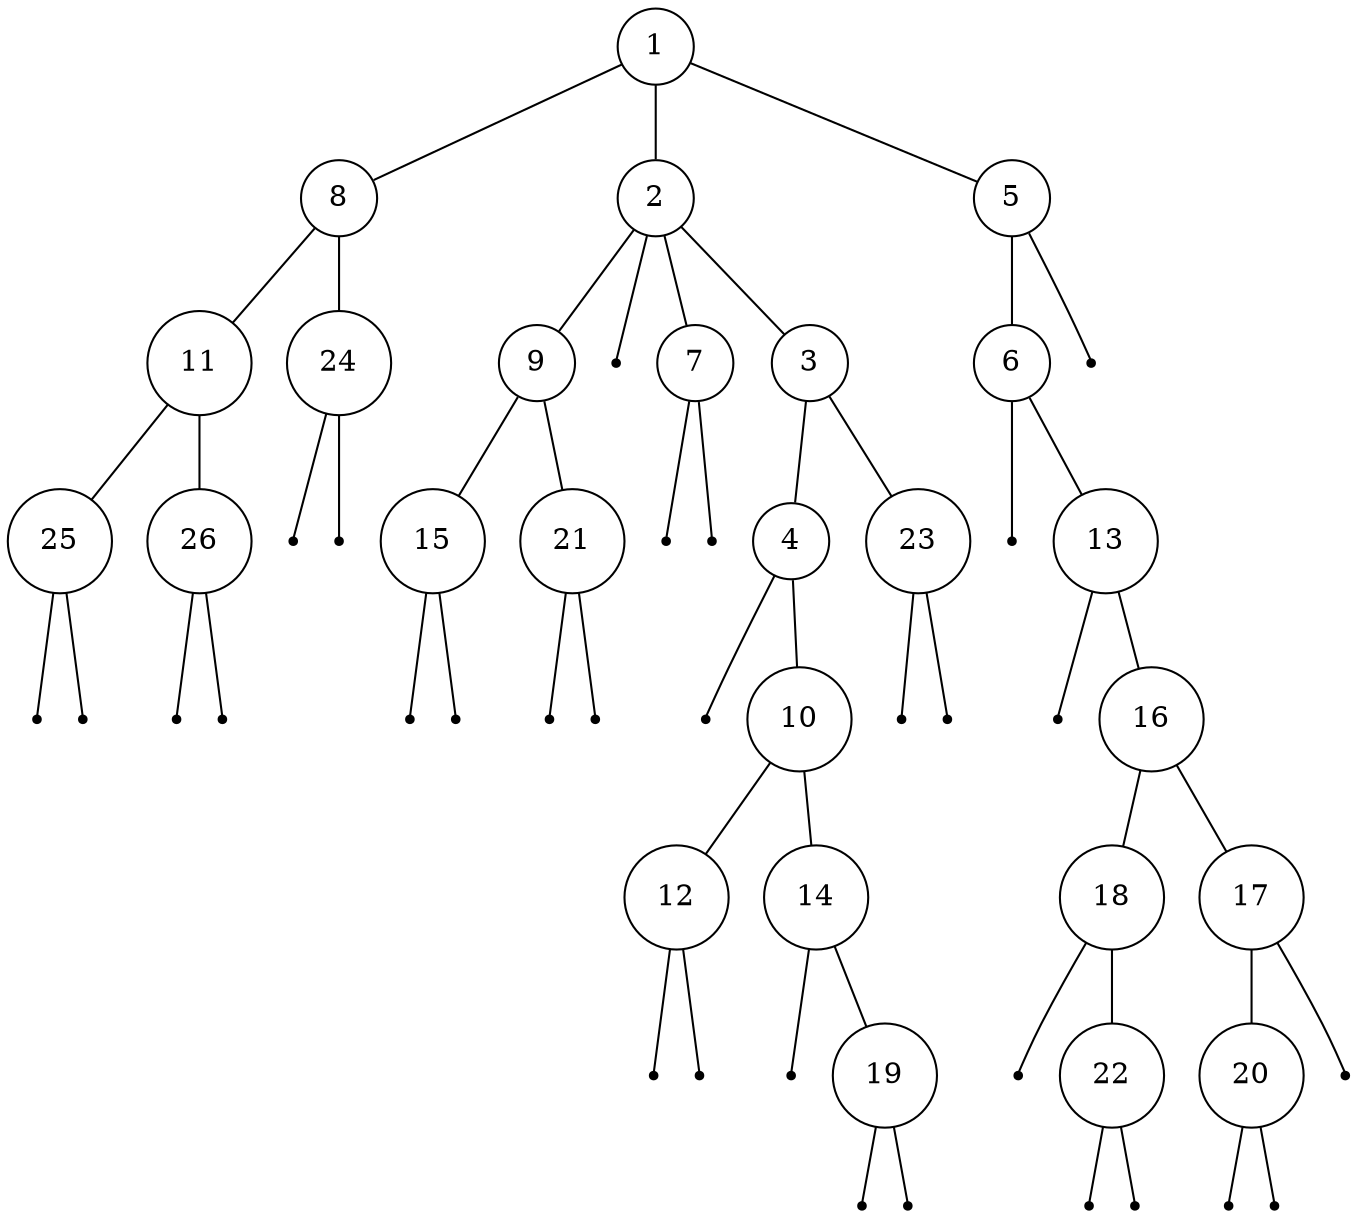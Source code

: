 digraph {
  edge [arrowhead = none, arrowtail=none];
treeimplementationSchroderTreeImpl7d4991ad [label="1", shape=circle, width=0.1];
treeimplementationSchroderTreeImpl7d4991ad -> treeimplementationSchroderTreeImpl28d93b30;
treeimplementationSchroderTreeImpl7d4991ad -> treeimplementationSchroderTreeImpl1b6d3586;
treeimplementationSchroderTreeImpl7d4991ad -> treeimplementationSchroderTreeImpl4554617c;
treeimplementationSchroderTreeImpl28d93b30 [label="8", shape=circle, width=0.1];
treeimplementationSchroderTreeImpl28d93b30 -> treeimplementationSchroderTreeImpl74a14482;
treeimplementationSchroderTreeImpl28d93b30 -> treeimplementationSchroderTreeImpl1540e19d;
treeimplementationSchroderTreeImpl74a14482 [label="11", shape=circle, width=0.1];
treeimplementationSchroderTreeImpl74a14482 -> treeimplementationSchroderTreeImpl677327b6;
treeimplementationSchroderTreeImpl74a14482 -> treeimplementationSchroderTreeImpl14ae5a5;
treeimplementationSchroderTreeImpl677327b6 [label="25", shape=circle, width=0.1];
treeimplementationSchroderTreeImpl677327b6 -> treeimplementationSchroderTreeImpl7f31245a;
treeimplementationSchroderTreeImpl677327b6 -> treeimplementationSchroderTreeImpl6d6f6e28;
treeimplementationSchroderTreeImpl7f31245a [label="", shape=point];
treeimplementationSchroderTreeImpl6d6f6e28 [label="", shape=point];
treeimplementationSchroderTreeImpl14ae5a5 [label="26", shape=circle, width=0.1];
treeimplementationSchroderTreeImpl14ae5a5 -> treeimplementationSchroderTreeImpl135fbaa4;
treeimplementationSchroderTreeImpl14ae5a5 -> treeimplementationSchroderTreeImpl45ee12a7;
treeimplementationSchroderTreeImpl135fbaa4 [label="", shape=point];
treeimplementationSchroderTreeImpl45ee12a7 [label="", shape=point];
treeimplementationSchroderTreeImpl1540e19d [label="24", shape=circle, width=0.1];
treeimplementationSchroderTreeImpl1540e19d -> treeimplementationSchroderTreeImpl330bedb4;
treeimplementationSchroderTreeImpl1540e19d -> treeimplementationSchroderTreeImpl2503dbd3;
treeimplementationSchroderTreeImpl330bedb4 [label="", shape=point];
treeimplementationSchroderTreeImpl2503dbd3 [label="", shape=point];
treeimplementationSchroderTreeImpl1b6d3586 [label="2", shape=circle, width=0.1];
treeimplementationSchroderTreeImpl1b6d3586 -> treeimplementationSchroderTreeImpl4b67cf4d;
treeimplementationSchroderTreeImpl1b6d3586 -> treeimplementationSchroderTreeImpl7ea987ac;
treeimplementationSchroderTreeImpl1b6d3586 -> treeimplementationSchroderTreeImpl12a3a380;
treeimplementationSchroderTreeImpl1b6d3586 -> treeimplementationSchroderTreeImpl29453f44;
treeimplementationSchroderTreeImpl4b67cf4d [label="9", shape=circle, width=0.1];
treeimplementationSchroderTreeImpl4b67cf4d -> treeimplementationSchroderTreeImpl5cad8086;
treeimplementationSchroderTreeImpl4b67cf4d -> treeimplementationSchroderTreeImpl6e0be858;
treeimplementationSchroderTreeImpl5cad8086 [label="15", shape=circle, width=0.1];
treeimplementationSchroderTreeImpl5cad8086 -> treeimplementationSchroderTreeImpl61bbe9ba;
treeimplementationSchroderTreeImpl5cad8086 -> treeimplementationSchroderTreeImpl610455d6;
treeimplementationSchroderTreeImpl61bbe9ba [label="", shape=point];
treeimplementationSchroderTreeImpl610455d6 [label="", shape=point];
treeimplementationSchroderTreeImpl6e0be858 [label="21", shape=circle, width=0.1];
treeimplementationSchroderTreeImpl6e0be858 -> treeimplementationSchroderTreeImpl511d50c0;
treeimplementationSchroderTreeImpl6e0be858 -> treeimplementationSchroderTreeImpl60e53b93;
treeimplementationSchroderTreeImpl511d50c0 [label="", shape=point];
treeimplementationSchroderTreeImpl60e53b93 [label="", shape=point];
treeimplementationSchroderTreeImpl7ea987ac [label="", shape=point];
treeimplementationSchroderTreeImpl12a3a380 [label="7", shape=circle, width=0.1];
treeimplementationSchroderTreeImpl12a3a380 -> treeimplementationSchroderTreeImpl5e2de80c;
treeimplementationSchroderTreeImpl12a3a380 -> treeimplementationSchroderTreeImpl1d44bcfa;
treeimplementationSchroderTreeImpl5e2de80c [label="", shape=point];
treeimplementationSchroderTreeImpl1d44bcfa [label="", shape=point];
treeimplementationSchroderTreeImpl29453f44 [label="3", shape=circle, width=0.1];
treeimplementationSchroderTreeImpl29453f44 -> treeimplementationSchroderTreeImpl266474c2;
treeimplementationSchroderTreeImpl29453f44 -> treeimplementationSchroderTreeImpl6f94fa3e;
treeimplementationSchroderTreeImpl266474c2 [label="4", shape=circle, width=0.1];
treeimplementationSchroderTreeImpl266474c2 -> treeimplementationSchroderTreeImpl5e481248;
treeimplementationSchroderTreeImpl266474c2 -> treeimplementationSchroderTreeImpl66d3c617;
treeimplementationSchroderTreeImpl5e481248 [label="", shape=point];
treeimplementationSchroderTreeImpl66d3c617 [label="10", shape=circle, width=0.1];
treeimplementationSchroderTreeImpl66d3c617 -> treeimplementationSchroderTreeImpl63947c6b;
treeimplementationSchroderTreeImpl66d3c617 -> treeimplementationSchroderTreeImpl2b193f2d;
treeimplementationSchroderTreeImpl63947c6b [label="12", shape=circle, width=0.1];
treeimplementationSchroderTreeImpl63947c6b -> treeimplementationSchroderTreeImpl355da254;
treeimplementationSchroderTreeImpl63947c6b -> treeimplementationSchroderTreeImpl4dc63996;
treeimplementationSchroderTreeImpl355da254 [label="", shape=point];
treeimplementationSchroderTreeImpl4dc63996 [label="", shape=point];
treeimplementationSchroderTreeImpl2b193f2d [label="14", shape=circle, width=0.1];
treeimplementationSchroderTreeImpl2b193f2d -> treeimplementationSchroderTreeImpld716361;
treeimplementationSchroderTreeImpl2b193f2d -> treeimplementationSchroderTreeImpl6ff3c5b5;
treeimplementationSchroderTreeImpld716361 [label="", shape=point];
treeimplementationSchroderTreeImpl6ff3c5b5 [label="19", shape=circle, width=0.1];
treeimplementationSchroderTreeImpl6ff3c5b5 -> treeimplementationSchroderTreeImpl3764951d;
treeimplementationSchroderTreeImpl6ff3c5b5 -> treeimplementationSchroderTreeImpl4b1210ee;
treeimplementationSchroderTreeImpl3764951d [label="", shape=point];
treeimplementationSchroderTreeImpl4b1210ee [label="", shape=point];
treeimplementationSchroderTreeImpl6f94fa3e [label="23", shape=circle, width=0.1];
treeimplementationSchroderTreeImpl6f94fa3e -> treeimplementationSchroderTreeImpl4d7e1886;
treeimplementationSchroderTreeImpl6f94fa3e -> treeimplementationSchroderTreeImpl3cd1a2f1;
treeimplementationSchroderTreeImpl4d7e1886 [label="", shape=point];
treeimplementationSchroderTreeImpl3cd1a2f1 [label="", shape=point];
treeimplementationSchroderTreeImpl4554617c [label="5", shape=circle, width=0.1];
treeimplementationSchroderTreeImpl4554617c -> treeimplementationSchroderTreeImpl2f0e140b;
treeimplementationSchroderTreeImpl4554617c -> treeimplementationSchroderTreeImpl7440e464;
treeimplementationSchroderTreeImpl2f0e140b [label="6", shape=circle, width=0.1];
treeimplementationSchroderTreeImpl2f0e140b -> treeimplementationSchroderTreeImpl49476842;
treeimplementationSchroderTreeImpl2f0e140b -> treeimplementationSchroderTreeImpl78308db1;
treeimplementationSchroderTreeImpl49476842 [label="", shape=point];
treeimplementationSchroderTreeImpl78308db1 [label="13", shape=circle, width=0.1];
treeimplementationSchroderTreeImpl78308db1 -> treeimplementationSchroderTreeImpl27c170f0;
treeimplementationSchroderTreeImpl78308db1 -> treeimplementationSchroderTreeImpl5451c3a8;
treeimplementationSchroderTreeImpl27c170f0 [label="", shape=point];
treeimplementationSchroderTreeImpl5451c3a8 [label="16", shape=circle, width=0.1];
treeimplementationSchroderTreeImpl5451c3a8 -> treeimplementationSchroderTreeImpl2626b418;
treeimplementationSchroderTreeImpl5451c3a8 -> treeimplementationSchroderTreeImpl5a07e868;
treeimplementationSchroderTreeImpl2626b418 [label="18", shape=circle, width=0.1];
treeimplementationSchroderTreeImpl2626b418 -> treeimplementationSchroderTreeImpl76ed5528;
treeimplementationSchroderTreeImpl2626b418 -> treeimplementationSchroderTreeImpl2c7b84de;
treeimplementationSchroderTreeImpl76ed5528 [label="", shape=point];
treeimplementationSchroderTreeImpl2c7b84de [label="22", shape=circle, width=0.1];
treeimplementationSchroderTreeImpl2c7b84de -> treeimplementationSchroderTreeImpl3fee733d;
treeimplementationSchroderTreeImpl2c7b84de -> treeimplementationSchroderTreeImpl5acf9800;
treeimplementationSchroderTreeImpl3fee733d [label="", shape=point];
treeimplementationSchroderTreeImpl5acf9800 [label="", shape=point];
treeimplementationSchroderTreeImpl5a07e868 [label="17", shape=circle, width=0.1];
treeimplementationSchroderTreeImpl5a07e868 -> treeimplementationSchroderTreeImpl4617c264;
treeimplementationSchroderTreeImpl5a07e868 -> treeimplementationSchroderTreeImpl36baf30c;
treeimplementationSchroderTreeImpl4617c264 [label="20", shape=circle, width=0.1];
treeimplementationSchroderTreeImpl4617c264 -> treeimplementationSchroderTreeImpl7a81197d;
treeimplementationSchroderTreeImpl4617c264 -> treeimplementationSchroderTreeImpl5ca881b5;
treeimplementationSchroderTreeImpl7a81197d [label="", shape=point];
treeimplementationSchroderTreeImpl5ca881b5 [label="", shape=point];
treeimplementationSchroderTreeImpl36baf30c [label="", shape=point];
treeimplementationSchroderTreeImpl7440e464 [label="", shape=point];
}